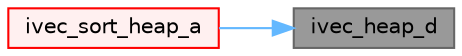 digraph "ivec_heap_d"
{
 // LATEX_PDF_SIZE
  bgcolor="transparent";
  edge [fontname=Helvetica,fontsize=10,labelfontname=Helvetica,labelfontsize=10];
  node [fontname=Helvetica,fontsize=10,shape=box,height=0.2,width=0.4];
  rankdir="RL";
  Node1 [id="Node000001",label="ivec_heap_d",height=0.2,width=0.4,color="gray40", fillcolor="grey60", style="filled", fontcolor="black",tooltip=" "];
  Node1 -> Node2 [id="edge1_Node000001_Node000002",dir="back",color="steelblue1",style="solid",tooltip=" "];
  Node2 [id="Node000002",label="ivec_sort_heap_a",height=0.2,width=0.4,color="red", fillcolor="#FFF0F0", style="filled",URL="$geompack_8C.html#a8e61df1e4968ee13e4d8701197997511",tooltip=" "];
}

